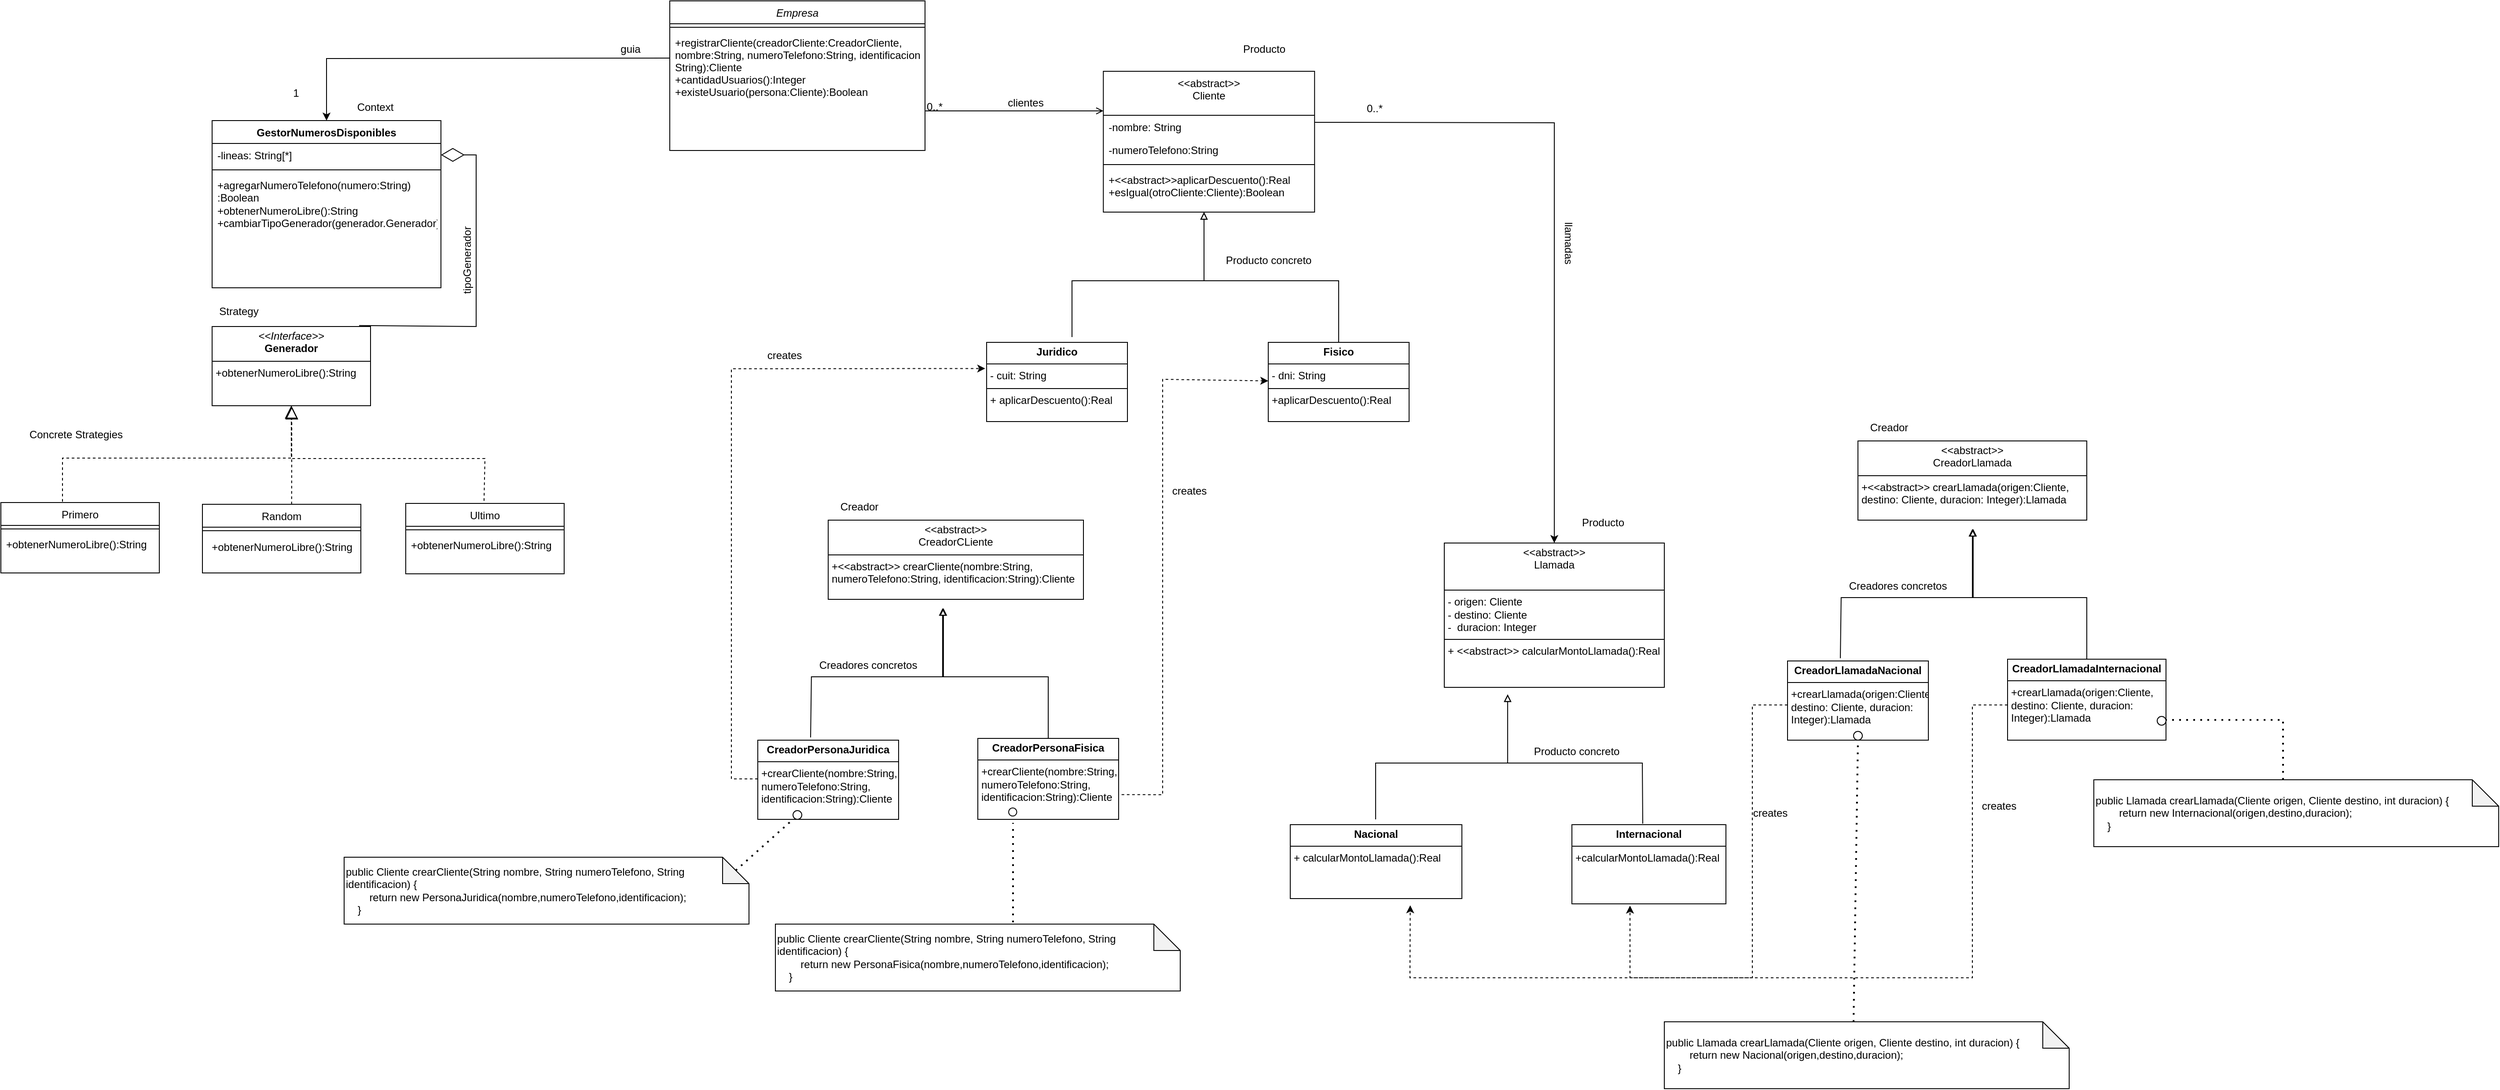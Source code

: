 <mxfile version="21.7.5" type="device">
  <diagram id="C5RBs43oDa-KdzZeNtuy" name="Page-1">
    <mxGraphModel dx="3871" dy="1607" grid="1" gridSize="10" guides="1" tooltips="1" connect="1" arrows="1" fold="1" page="1" pageScale="1" pageWidth="827" pageHeight="1169" math="0" shadow="0">
      <root>
        <mxCell id="WIyWlLk6GJQsqaUBKTNV-0" />
        <mxCell id="WIyWlLk6GJQsqaUBKTNV-1" parent="WIyWlLk6GJQsqaUBKTNV-0" />
        <mxCell id="zkfFHV4jXpPFQw0GAbJ--0" value="Empresa" style="swimlane;fontStyle=2;align=center;verticalAlign=top;childLayout=stackLayout;horizontal=1;startSize=26;horizontalStack=0;resizeParent=1;resizeLast=0;collapsible=1;marginBottom=0;rounded=0;shadow=0;strokeWidth=1;" parent="WIyWlLk6GJQsqaUBKTNV-1" vertex="1">
          <mxGeometry x="220" y="120" width="290" height="170" as="geometry">
            <mxRectangle x="230" y="140" width="160" height="26" as="alternateBounds" />
          </mxGeometry>
        </mxCell>
        <mxCell id="zkfFHV4jXpPFQw0GAbJ--4" value="" style="line;html=1;strokeWidth=1;align=left;verticalAlign=middle;spacingTop=-1;spacingLeft=3;spacingRight=3;rotatable=0;labelPosition=right;points=[];portConstraint=eastwest;" parent="zkfFHV4jXpPFQw0GAbJ--0" vertex="1">
          <mxGeometry y="26" width="290" height="8" as="geometry" />
        </mxCell>
        <mxCell id="zkfFHV4jXpPFQw0GAbJ--5" value="+registrarCliente(creadorCliente:CreadorCliente, &#xa;nombre:String, numeroTelefono:String, identificacion:&#xa;String):Cliente&#xa;+cantidadUsuarios():Integer&#xa;+existeUsuario(persona:Cliente):Boolean&#xa;" style="text;align=left;verticalAlign=top;spacingLeft=4;spacingRight=4;overflow=hidden;rotatable=0;points=[[0,0.5],[1,0.5]];portConstraint=eastwest;" parent="zkfFHV4jXpPFQw0GAbJ--0" vertex="1">
          <mxGeometry y="34" width="290" height="126" as="geometry" />
        </mxCell>
        <mxCell id="zkfFHV4jXpPFQw0GAbJ--6" value="Primero" style="swimlane;fontStyle=0;align=center;verticalAlign=top;childLayout=stackLayout;horizontal=1;startSize=26;horizontalStack=0;resizeParent=1;resizeLast=0;collapsible=1;marginBottom=0;rounded=0;shadow=0;strokeWidth=1;" parent="WIyWlLk6GJQsqaUBKTNV-1" vertex="1">
          <mxGeometry x="-540" y="690" width="180" height="80" as="geometry">
            <mxRectangle x="130" y="380" width="160" height="26" as="alternateBounds" />
          </mxGeometry>
        </mxCell>
        <mxCell id="zkfFHV4jXpPFQw0GAbJ--9" value="" style="line;html=1;strokeWidth=1;align=left;verticalAlign=middle;spacingTop=-1;spacingLeft=3;spacingRight=3;rotatable=0;labelPosition=right;points=[];portConstraint=eastwest;" parent="zkfFHV4jXpPFQw0GAbJ--6" vertex="1">
          <mxGeometry y="26" width="180" height="8" as="geometry" />
        </mxCell>
        <mxCell id="zkfFHV4jXpPFQw0GAbJ--10" value="+obtenerNumeroLibre():String" style="text;align=left;verticalAlign=top;spacingLeft=4;spacingRight=4;overflow=hidden;rotatable=0;points=[[0,0.5],[1,0.5]];portConstraint=eastwest;fontStyle=0" parent="zkfFHV4jXpPFQw0GAbJ--6" vertex="1">
          <mxGeometry y="34" width="180" height="26" as="geometry" />
        </mxCell>
        <mxCell id="zkfFHV4jXpPFQw0GAbJ--13" value="Random" style="swimlane;fontStyle=0;align=center;verticalAlign=top;childLayout=stackLayout;horizontal=1;startSize=26;horizontalStack=0;resizeParent=1;resizeLast=0;collapsible=1;marginBottom=0;rounded=0;shadow=0;strokeWidth=1;" parent="WIyWlLk6GJQsqaUBKTNV-1" vertex="1">
          <mxGeometry x="-311" y="692" width="180" height="78" as="geometry">
            <mxRectangle x="340" y="380" width="170" height="26" as="alternateBounds" />
          </mxGeometry>
        </mxCell>
        <mxCell id="zkfFHV4jXpPFQw0GAbJ--15" value="" style="line;html=1;strokeWidth=1;align=left;verticalAlign=middle;spacingTop=-1;spacingLeft=3;spacingRight=3;rotatable=0;labelPosition=right;points=[];portConstraint=eastwest;" parent="zkfFHV4jXpPFQw0GAbJ--13" vertex="1">
          <mxGeometry y="26" width="180" height="8" as="geometry" />
        </mxCell>
        <mxCell id="Xx8eTzvYltPEu-yEGiP8-4" value="+obtenerNumeroLibre():String" style="text;html=1;align=center;verticalAlign=middle;resizable=0;points=[];autosize=1;strokeColor=none;fillColor=none;" parent="zkfFHV4jXpPFQw0GAbJ--13" vertex="1">
          <mxGeometry y="34" width="180" height="30" as="geometry" />
        </mxCell>
        <mxCell id="Wg26lG1O8rk6EG-U_Jlt-9" style="edgeStyle=orthogonalEdgeStyle;rounded=0;orthogonalLoop=1;jettySize=auto;html=1;exitX=1;exitY=0.25;exitDx=0;exitDy=0;" parent="WIyWlLk6GJQsqaUBKTNV-1" target="Wg26lG1O8rk6EG-U_Jlt-20" edge="1">
          <mxGeometry relative="1" as="geometry">
            <mxPoint x="1058.62" y="483" as="targetPoint" />
            <mxPoint x="952.62" y="258" as="sourcePoint" />
          </mxGeometry>
        </mxCell>
        <mxCell id="zkfFHV4jXpPFQw0GAbJ--17" value="&lt;&lt;abstract&gt;&gt;&#xa;Cliente&#xa;" style="swimlane;fontStyle=0;align=center;verticalAlign=top;childLayout=stackLayout;horizontal=1;startSize=50;horizontalStack=0;resizeParent=1;resizeLast=0;collapsible=1;marginBottom=0;rounded=0;shadow=0;strokeWidth=1;" parent="WIyWlLk6GJQsqaUBKTNV-1" vertex="1">
          <mxGeometry x="712.62" y="200" width="240" height="160" as="geometry">
            <mxRectangle x="550" y="140" width="160" height="26" as="alternateBounds" />
          </mxGeometry>
        </mxCell>
        <mxCell id="zkfFHV4jXpPFQw0GAbJ--18" value="-nombre: String" style="text;align=left;verticalAlign=top;spacingLeft=4;spacingRight=4;overflow=hidden;rotatable=0;points=[[0,0.5],[1,0.5]];portConstraint=eastwest;" parent="zkfFHV4jXpPFQw0GAbJ--17" vertex="1">
          <mxGeometry y="50" width="240" height="26" as="geometry" />
        </mxCell>
        <mxCell id="zkfFHV4jXpPFQw0GAbJ--19" value="-numeroTelefono:String" style="text;align=left;verticalAlign=top;spacingLeft=4;spacingRight=4;overflow=hidden;rotatable=0;points=[[0,0.5],[1,0.5]];portConstraint=eastwest;rounded=0;shadow=0;html=0;" parent="zkfFHV4jXpPFQw0GAbJ--17" vertex="1">
          <mxGeometry y="76" width="240" height="26" as="geometry" />
        </mxCell>
        <mxCell id="zkfFHV4jXpPFQw0GAbJ--23" value="" style="line;html=1;strokeWidth=1;align=left;verticalAlign=middle;spacingTop=-1;spacingLeft=3;spacingRight=3;rotatable=0;labelPosition=right;points=[];portConstraint=eastwest;" parent="zkfFHV4jXpPFQw0GAbJ--17" vertex="1">
          <mxGeometry y="102" width="240" height="8" as="geometry" />
        </mxCell>
        <mxCell id="zkfFHV4jXpPFQw0GAbJ--25" value="+&lt;&lt;abstract&gt;&gt;aplicarDescuento():Real&#xa;+esIgual(otroCliente:Cliente):Boolean" style="text;align=left;verticalAlign=top;spacingLeft=4;spacingRight=4;overflow=hidden;rotatable=0;points=[[0,0.5],[1,0.5]];portConstraint=eastwest;" parent="zkfFHV4jXpPFQw0GAbJ--17" vertex="1">
          <mxGeometry y="110" width="240" height="50" as="geometry" />
        </mxCell>
        <mxCell id="zkfFHV4jXpPFQw0GAbJ--26" value="" style="endArrow=open;shadow=0;strokeWidth=1;rounded=0;curved=0;endFill=1;edgeStyle=elbowEdgeStyle;elbow=vertical;" parent="WIyWlLk6GJQsqaUBKTNV-1" source="zkfFHV4jXpPFQw0GAbJ--0" target="zkfFHV4jXpPFQw0GAbJ--17" edge="1">
          <mxGeometry x="0.5" y="41" relative="1" as="geometry">
            <mxPoint x="380" y="192" as="sourcePoint" />
            <mxPoint x="540" y="192" as="targetPoint" />
            <mxPoint x="-40" y="32" as="offset" />
          </mxGeometry>
        </mxCell>
        <mxCell id="zkfFHV4jXpPFQw0GAbJ--27" value="0..*" style="resizable=0;align=left;verticalAlign=bottom;labelBackgroundColor=none;fontSize=12;" parent="zkfFHV4jXpPFQw0GAbJ--26" connectable="0" vertex="1">
          <mxGeometry x="-1" relative="1" as="geometry">
            <mxPoint y="4" as="offset" />
          </mxGeometry>
        </mxCell>
        <mxCell id="zkfFHV4jXpPFQw0GAbJ--29" value="clientes" style="text;html=1;resizable=0;points=[];;align=center;verticalAlign=middle;labelBackgroundColor=none;rounded=0;shadow=0;strokeWidth=1;fontSize=12;" parent="zkfFHV4jXpPFQw0GAbJ--26" vertex="1" connectable="0">
          <mxGeometry x="0.5" y="49" relative="1" as="geometry">
            <mxPoint x="-38" y="40" as="offset" />
          </mxGeometry>
        </mxCell>
        <mxCell id="Wg26lG1O8rk6EG-U_Jlt-22" value="0..*" style="resizable=0;align=left;verticalAlign=bottom;labelBackgroundColor=none;fontSize=12;" parent="zkfFHV4jXpPFQw0GAbJ--26" connectable="0" vertex="1">
          <mxGeometry x="-1" relative="1" as="geometry">
            <mxPoint x="500" y="6" as="offset" />
          </mxGeometry>
        </mxCell>
        <mxCell id="Wg26lG1O8rk6EG-U_Jlt-2" value="GestorNumerosDisponibles" style="swimlane;fontStyle=1;align=center;verticalAlign=top;childLayout=stackLayout;horizontal=1;startSize=26;horizontalStack=0;resizeParent=1;resizeParentMax=0;resizeLast=0;collapsible=1;marginBottom=0;whiteSpace=wrap;html=1;" parent="WIyWlLk6GJQsqaUBKTNV-1" vertex="1">
          <mxGeometry x="-300" y="256" width="260" height="190" as="geometry" />
        </mxCell>
        <mxCell id="Wg26lG1O8rk6EG-U_Jlt-3" value="-lineas: String[*]" style="text;strokeColor=none;fillColor=none;align=left;verticalAlign=top;spacingLeft=4;spacingRight=4;overflow=hidden;rotatable=0;points=[[0,0.5],[1,0.5]];portConstraint=eastwest;whiteSpace=wrap;html=1;" parent="Wg26lG1O8rk6EG-U_Jlt-2" vertex="1">
          <mxGeometry y="26" width="260" height="26" as="geometry" />
        </mxCell>
        <mxCell id="Wg26lG1O8rk6EG-U_Jlt-4" value="" style="line;strokeWidth=1;fillColor=none;align=left;verticalAlign=middle;spacingTop=-1;spacingLeft=3;spacingRight=3;rotatable=0;labelPosition=right;points=[];portConstraint=eastwest;strokeColor=inherit;" parent="Wg26lG1O8rk6EG-U_Jlt-2" vertex="1">
          <mxGeometry y="52" width="260" height="8" as="geometry" />
        </mxCell>
        <mxCell id="Wg26lG1O8rk6EG-U_Jlt-5" value="+agregarNumeroTelefono(numero:String)&lt;div style=&quot;background-color:#2f2f2f;padding:0px 0px 0px 2px;&quot;&gt;&lt;div style=&quot;color: rgb(170, 170, 170); font-family: &amp;quot;Courier New&amp;quot;; font-size: 10pt; white-space: pre;&quot;&gt;&lt;p style=&quot;background-color:#373737;margin:0;&quot;&gt;&lt;span style=&quot;color:#d9e8f7;&quot;&gt;&lt;/span&gt;&lt;/p&gt;&lt;/div&gt;&lt;/div&gt;&lt;div&gt;:Boolean&lt;/div&gt;&lt;div&gt;+obtenerNumeroLibre():String&lt;/div&gt;&lt;div&gt;+cambiarTipoGenerador(generador.Generador)&lt;/div&gt;" style="text;strokeColor=none;fillColor=none;align=left;verticalAlign=top;spacingLeft=4;spacingRight=4;overflow=hidden;rotatable=0;points=[[0,0.5],[1,0.5]];portConstraint=eastwest;whiteSpace=wrap;html=1;" parent="Wg26lG1O8rk6EG-U_Jlt-2" vertex="1">
          <mxGeometry y="60" width="260" height="130" as="geometry" />
        </mxCell>
        <mxCell id="Wg26lG1O8rk6EG-U_Jlt-1" style="edgeStyle=orthogonalEdgeStyle;rounded=0;orthogonalLoop=1;jettySize=auto;html=1;exitX=0;exitY=0.5;exitDx=0;exitDy=0;" parent="WIyWlLk6GJQsqaUBKTNV-1" target="Wg26lG1O8rk6EG-U_Jlt-2" edge="1">
          <mxGeometry relative="1" as="geometry">
            <mxPoint x="70" y="320" as="targetPoint" />
            <mxPoint x="220" y="185" as="sourcePoint" />
          </mxGeometry>
        </mxCell>
        <mxCell id="Wg26lG1O8rk6EG-U_Jlt-6" value="1" style="text;html=1;align=center;verticalAlign=middle;resizable=0;points=[];autosize=1;strokeColor=none;fillColor=none;" parent="WIyWlLk6GJQsqaUBKTNV-1" vertex="1">
          <mxGeometry x="-220" y="210" width="30" height="30" as="geometry" />
        </mxCell>
        <mxCell id="Wg26lG1O8rk6EG-U_Jlt-8" value="guia" style="text;html=1;align=center;verticalAlign=middle;resizable=0;points=[];autosize=1;strokeColor=none;fillColor=none;" parent="WIyWlLk6GJQsqaUBKTNV-1" vertex="1">
          <mxGeometry x="150" y="160" width="50" height="30" as="geometry" />
        </mxCell>
        <mxCell id="Wg26lG1O8rk6EG-U_Jlt-20" value="&lt;p style=&quot;margin:0px;margin-top:4px;text-align:center;&quot;&gt;&amp;lt;&amp;lt;abstract&amp;gt;&amp;gt;&lt;br style=&quot;padding: 0px; margin: 0px;&quot;&gt;Llamada&lt;/p&gt;&lt;div style=&quot;padding: 0px; margin: 0px;&quot;&gt;&lt;br style=&quot;padding: 0px; margin: 0px; text-align: center; text-wrap: nowrap;&quot;&gt;&lt;/div&gt;&lt;hr size=&quot;1&quot; style=&quot;border-style:solid;&quot;&gt;&lt;p style=&quot;margin:0px;margin-left:4px;&quot;&gt;- origen: Cliente&lt;/p&gt;&lt;p style=&quot;margin:0px;margin-left:4px;&quot;&gt;- destino: Cliente&lt;/p&gt;&lt;p style=&quot;margin:0px;margin-left:4px;&quot;&gt;-&amp;nbsp; duracion: Integer&lt;/p&gt;&lt;hr size=&quot;1&quot; style=&quot;border-style:solid;&quot;&gt;&lt;p style=&quot;margin:0px;margin-left:4px;&quot;&gt;+ &amp;lt;&amp;lt;abstract&amp;gt;&amp;gt; calcularMontoLlamada():Real&lt;/p&gt;&lt;p style=&quot;margin:0px;margin-left:4px;&quot;&gt;&lt;br&gt;&lt;/p&gt;" style="verticalAlign=top;align=left;overflow=fill;html=1;whiteSpace=wrap;" parent="WIyWlLk6GJQsqaUBKTNV-1" vertex="1">
          <mxGeometry x="1100" y="736" width="250" height="164" as="geometry" />
        </mxCell>
        <mxCell id="Wg26lG1O8rk6EG-U_Jlt-23" value="llamadas" style="text;html=1;align=center;verticalAlign=middle;resizable=0;points=[];autosize=1;strokeColor=none;fillColor=none;rotation=90;" parent="WIyWlLk6GJQsqaUBKTNV-1" vertex="1">
          <mxGeometry x="1206" y="380" width="70" height="30" as="geometry" />
        </mxCell>
        <mxCell id="Wg26lG1O8rk6EG-U_Jlt-24" value="Context" style="text;html=1;align=center;verticalAlign=middle;resizable=0;points=[];autosize=1;strokeColor=none;fillColor=none;" parent="WIyWlLk6GJQsqaUBKTNV-1" vertex="1">
          <mxGeometry x="-145" y="226" width="60" height="30" as="geometry" />
        </mxCell>
        <mxCell id="Wg26lG1O8rk6EG-U_Jlt-27" value="" style="endArrow=diamondThin;endFill=0;endSize=24;html=1;rounded=0;entryX=1;entryY=0.5;entryDx=0;entryDy=0;exitX=0.928;exitY=-0.013;exitDx=0;exitDy=0;exitPerimeter=0;" parent="WIyWlLk6GJQsqaUBKTNV-1" source="Wg26lG1O8rk6EG-U_Jlt-31" target="Wg26lG1O8rk6EG-U_Jlt-3" edge="1">
          <mxGeometry width="160" relative="1" as="geometry">
            <mxPoint x="-60" y="510" as="sourcePoint" />
            <mxPoint x="20" y="342.33" as="targetPoint" />
            <Array as="points">
              <mxPoint y="490" />
              <mxPoint y="295" />
            </Array>
          </mxGeometry>
        </mxCell>
        <mxCell id="Wg26lG1O8rk6EG-U_Jlt-28" value="tipoGenerador" style="text;html=1;align=center;verticalAlign=middle;resizable=0;points=[];autosize=1;strokeColor=none;fillColor=none;rotation=-90;" parent="WIyWlLk6GJQsqaUBKTNV-1" vertex="1">
          <mxGeometry x="-60" y="400" width="100" height="30" as="geometry" />
        </mxCell>
        <mxCell id="Wg26lG1O8rk6EG-U_Jlt-31" value="&lt;p style=&quot;margin:0px;margin-top:4px;text-align:center;&quot;&gt;&lt;i&gt;&amp;lt;&amp;lt;Interface&amp;gt;&amp;gt;&lt;/i&gt;&lt;br&gt;&lt;b&gt;Generador&lt;/b&gt;&lt;/p&gt;&lt;hr size=&quot;1&quot; style=&quot;border-style:solid;&quot;&gt;&lt;p style=&quot;margin:0px;margin-left:4px;&quot;&gt;+obtenerNumeroLibre():String&lt;/p&gt;" style="verticalAlign=top;align=left;overflow=fill;html=1;whiteSpace=wrap;" parent="WIyWlLk6GJQsqaUBKTNV-1" vertex="1">
          <mxGeometry x="-300" y="490" width="180" height="90" as="geometry" />
        </mxCell>
        <mxCell id="Xx8eTzvYltPEu-yEGiP8-0" value="" style="endArrow=block;dashed=1;endFill=0;endSize=12;html=1;rounded=0;exitX=0.563;exitY=0;exitDx=0;exitDy=0;exitPerimeter=0;" parent="WIyWlLk6GJQsqaUBKTNV-1" source="zkfFHV4jXpPFQw0GAbJ--13" edge="1">
          <mxGeometry width="160" relative="1" as="geometry">
            <mxPoint x="-208" y="693.98" as="sourcePoint" />
            <mxPoint x="-209.43" y="581" as="targetPoint" />
          </mxGeometry>
        </mxCell>
        <mxCell id="Xx8eTzvYltPEu-yEGiP8-1" value="" style="endArrow=block;dashed=1;endFill=0;endSize=12;html=1;rounded=0;" parent="WIyWlLk6GJQsqaUBKTNV-1" target="Wg26lG1O8rk6EG-U_Jlt-31" edge="1">
          <mxGeometry width="160" relative="1" as="geometry">
            <mxPoint x="-470" y="689" as="sourcePoint" />
            <mxPoint x="-210" y="585" as="targetPoint" />
            <Array as="points">
              <mxPoint x="-470" y="639.5" />
              <mxPoint x="-270" y="639.5" />
              <mxPoint x="-210" y="639.5" />
            </Array>
          </mxGeometry>
        </mxCell>
        <mxCell id="Xx8eTzvYltPEu-yEGiP8-2" value="" style="endArrow=block;dashed=1;endFill=0;endSize=12;html=1;rounded=0;exitX=0.556;exitY=-0.044;exitDx=0;exitDy=0;exitPerimeter=0;entryX=0.5;entryY=1;entryDx=0;entryDy=0;" parent="WIyWlLk6GJQsqaUBKTNV-1" target="Wg26lG1O8rk6EG-U_Jlt-31" edge="1">
          <mxGeometry width="160" relative="1" as="geometry">
            <mxPoint x="8.96" y="688.07" as="sourcePoint" />
            <mxPoint x="-210" y="580" as="targetPoint" />
            <Array as="points">
              <mxPoint x="10" y="640" />
              <mxPoint x="-100" y="640" />
              <mxPoint x="-210" y="640" />
            </Array>
          </mxGeometry>
        </mxCell>
        <mxCell id="Xx8eTzvYltPEu-yEGiP8-5" value="Strategy" style="text;html=1;align=center;verticalAlign=middle;resizable=0;points=[];autosize=1;strokeColor=none;fillColor=none;" parent="WIyWlLk6GJQsqaUBKTNV-1" vertex="1">
          <mxGeometry x="-305" y="458" width="70" height="30" as="geometry" />
        </mxCell>
        <mxCell id="Xx8eTzvYltPEu-yEGiP8-6" value="Concrete Strategies" style="text;html=1;align=center;verticalAlign=middle;resizable=0;points=[];autosize=1;strokeColor=none;fillColor=none;" parent="WIyWlLk6GJQsqaUBKTNV-1" vertex="1">
          <mxGeometry x="-520" y="598" width="130" height="30" as="geometry" />
        </mxCell>
        <mxCell id="Xx8eTzvYltPEu-yEGiP8-10" value="" style="endArrow=block;endFill=0;html=1;rounded=0;entryX=0.47;entryY=1.04;entryDx=0;entryDy=0;entryPerimeter=0;exitX=0.5;exitY=0;exitDx=0;exitDy=0;" parent="WIyWlLk6GJQsqaUBKTNV-1" source="Xx8eTzvYltPEu-yEGiP8-11" edge="1">
          <mxGeometry width="160" relative="1" as="geometry">
            <mxPoint x="990" y="506" as="sourcePoint" />
            <mxPoint x="827.0" y="360.0" as="targetPoint" />
            <Array as="points">
              <mxPoint x="980" y="438" />
              <mxPoint x="827" y="438" />
            </Array>
          </mxGeometry>
        </mxCell>
        <mxCell id="Xx8eTzvYltPEu-yEGiP8-11" value="&lt;p style=&quot;margin:0px;margin-top:4px;text-align:center;&quot;&gt;&lt;b&gt;Fisico&lt;/b&gt;&lt;/p&gt;&lt;hr size=&quot;1&quot; style=&quot;border-style:solid;&quot;&gt;&lt;p style=&quot;margin:0px;margin-left:4px;&quot;&gt;- dni: String&lt;/p&gt;&lt;hr size=&quot;1&quot; style=&quot;border-style:solid;&quot;&gt;&lt;p style=&quot;margin:0px;margin-left:4px;&quot;&gt;+aplicarDescuento():Real&lt;/p&gt;" style="verticalAlign=top;align=left;overflow=fill;html=1;whiteSpace=wrap;" parent="WIyWlLk6GJQsqaUBKTNV-1" vertex="1">
          <mxGeometry x="900" y="508" width="160" height="90" as="geometry" />
        </mxCell>
        <mxCell id="Xx8eTzvYltPEu-yEGiP8-12" value="&lt;p style=&quot;margin:0px;margin-top:4px;text-align:center;&quot;&gt;&lt;b&gt;Juridico&lt;/b&gt;&lt;/p&gt;&lt;hr size=&quot;1&quot; style=&quot;border-style:solid;&quot;&gt;&lt;p style=&quot;margin:0px;margin-left:4px;&quot;&gt;- cuit: String&lt;/p&gt;&lt;hr size=&quot;1&quot; style=&quot;border-style:solid;&quot;&gt;&lt;p style=&quot;margin:0px;margin-left:4px;&quot;&gt;+ aplicarDescuento():Real&lt;/p&gt;" style="verticalAlign=top;align=left;overflow=fill;html=1;whiteSpace=wrap;" parent="WIyWlLk6GJQsqaUBKTNV-1" vertex="1">
          <mxGeometry x="580" y="508" width="160" height="90" as="geometry" />
        </mxCell>
        <mxCell id="Xx8eTzvYltPEu-yEGiP8-13" value="" style="endArrow=block;endFill=0;html=1;rounded=0;entryX=0.47;entryY=1.04;entryDx=0;entryDy=0;entryPerimeter=0;" parent="WIyWlLk6GJQsqaUBKTNV-1" edge="1">
          <mxGeometry width="160" relative="1" as="geometry">
            <mxPoint x="677" y="502" as="sourcePoint" />
            <mxPoint x="827.0" y="360.0" as="targetPoint" />
            <Array as="points">
              <mxPoint x="677" y="438" />
              <mxPoint x="827" y="438" />
            </Array>
          </mxGeometry>
        </mxCell>
        <mxCell id="Xx8eTzvYltPEu-yEGiP8-15" value="&lt;p style=&quot;margin:0px;margin-top:4px;text-align:center;&quot;&gt;&lt;span style=&quot;text-wrap: nowrap;&quot;&gt;&amp;lt;&amp;lt;abstract&amp;gt;&amp;gt;&lt;/span&gt;&lt;br style=&quot;padding: 0px; margin: 0px; text-wrap: nowrap;&quot;&gt;&lt;span style=&quot;text-wrap: nowrap;&quot;&gt;CreadorCLiente&lt;/span&gt;&lt;br&gt;&lt;/p&gt;&lt;hr size=&quot;1&quot; style=&quot;border-style:solid;&quot;&gt;&lt;p style=&quot;margin:0px;margin-left:4px;&quot;&gt;+&amp;lt;&amp;lt;abstract&amp;gt;&amp;gt; crearCliente(nombre:String, numeroTelefono:String, identificacion:String):Cliente&lt;/p&gt;" style="verticalAlign=top;align=left;overflow=fill;html=1;whiteSpace=wrap;" parent="WIyWlLk6GJQsqaUBKTNV-1" vertex="1">
          <mxGeometry x="400" y="710" width="290" height="90" as="geometry" />
        </mxCell>
        <mxCell id="Xx8eTzvYltPEu-yEGiP8-17" value="Creador" style="text;html=1;align=center;verticalAlign=middle;resizable=0;points=[];autosize=1;strokeColor=none;fillColor=none;" parent="WIyWlLk6GJQsqaUBKTNV-1" vertex="1">
          <mxGeometry x="400" y="680" width="70" height="30" as="geometry" />
        </mxCell>
        <mxCell id="Xx8eTzvYltPEu-yEGiP8-18" value="" style="endArrow=block;endFill=0;html=1;rounded=0;entryX=0.47;entryY=1.04;entryDx=0;entryDy=0;entryPerimeter=0;exitX=0.5;exitY=0;exitDx=0;exitDy=0;" parent="WIyWlLk6GJQsqaUBKTNV-1" source="Xx8eTzvYltPEu-yEGiP8-20" edge="1">
          <mxGeometry width="160" relative="1" as="geometry">
            <mxPoint x="665.38" y="930" as="sourcePoint" />
            <mxPoint x="530.0" y="810.0" as="targetPoint" />
            <Array as="points">
              <mxPoint x="650" y="920" />
              <mxPoint x="650" y="888" />
              <mxPoint x="530" y="888" />
            </Array>
          </mxGeometry>
        </mxCell>
        <mxCell id="Xx8eTzvYltPEu-yEGiP8-19" value="&lt;p style=&quot;margin:0px;margin-top:4px;text-align:center;&quot;&gt;&lt;b&gt;CreadorPersonaJuridica&lt;/b&gt;&lt;/p&gt;&lt;hr size=&quot;1&quot; style=&quot;border-style:solid;&quot;&gt;&lt;p style=&quot;margin:0px;margin-left:4px;&quot;&gt;&lt;/p&gt;&lt;p style=&quot;margin:0px;margin-left:4px;&quot;&gt;+&lt;span style=&quot;background-color: initial;&quot;&gt;crearCliente(nombre:String, numeroTelefono:String, identificacion:String):Cliente&lt;/span&gt;&lt;/p&gt;" style="verticalAlign=top;align=left;overflow=fill;html=1;whiteSpace=wrap;" parent="WIyWlLk6GJQsqaUBKTNV-1" vertex="1">
          <mxGeometry x="320" y="960" width="160" height="90" as="geometry" />
        </mxCell>
        <mxCell id="Xx8eTzvYltPEu-yEGiP8-20" value="&lt;p style=&quot;margin:0px;margin-top:4px;text-align:center;&quot;&gt;&lt;b&gt;CreadorPersonaFisica&lt;/b&gt;&lt;/p&gt;&lt;hr size=&quot;1&quot; style=&quot;border-style:solid;&quot;&gt;&lt;p style=&quot;margin:0px;margin-left:4px;&quot;&gt;&lt;/p&gt;&lt;p style=&quot;margin:0px;margin-left:4px;&quot;&gt;+crearCliente(nombre:String, numeroTelefono:String, identificacion:String):Cliente&lt;br&gt;&lt;/p&gt;" style="verticalAlign=top;align=left;overflow=fill;html=1;whiteSpace=wrap;" parent="WIyWlLk6GJQsqaUBKTNV-1" vertex="1">
          <mxGeometry x="570" y="958" width="160" height="92" as="geometry" />
        </mxCell>
        <mxCell id="Xx8eTzvYltPEu-yEGiP8-21" value="" style="endArrow=block;endFill=0;html=1;rounded=0;entryX=0.47;entryY=1.04;entryDx=0;entryDy=0;entryPerimeter=0;exitX=0.375;exitY=-0.035;exitDx=0;exitDy=0;exitPerimeter=0;" parent="WIyWlLk6GJQsqaUBKTNV-1" source="Xx8eTzvYltPEu-yEGiP8-19" edge="1">
          <mxGeometry width="160" relative="1" as="geometry">
            <mxPoint x="380.0" y="999.816" as="sourcePoint" />
            <mxPoint x="530.92" y="810.0" as="targetPoint" />
            <Array as="points">
              <mxPoint x="380.92" y="888" />
              <mxPoint x="530.92" y="888" />
            </Array>
          </mxGeometry>
        </mxCell>
        <mxCell id="Xx8eTzvYltPEu-yEGiP8-23" value="Creadores concretos" style="text;html=1;align=center;verticalAlign=middle;resizable=0;points=[];autosize=1;strokeColor=none;fillColor=none;" parent="WIyWlLk6GJQsqaUBKTNV-1" vertex="1">
          <mxGeometry x="380" y="860" width="130" height="30" as="geometry" />
        </mxCell>
        <mxCell id="Xx8eTzvYltPEu-yEGiP8-25" value="" style="endArrow=classic;dashed=1;html=1;rounded=0;exitX=0;exitY=0.5;exitDx=0;exitDy=0;entryX=-0.01;entryY=0.33;entryDx=0;entryDy=0;entryPerimeter=0;endFill=1;" parent="WIyWlLk6GJQsqaUBKTNV-1" target="Xx8eTzvYltPEu-yEGiP8-12" edge="1">
          <mxGeometry width="50" height="50" relative="1" as="geometry">
            <mxPoint x="320" y="1004" as="sourcePoint" />
            <mxPoint x="410" y="639" as="targetPoint" />
            <Array as="points">
              <mxPoint x="290" y="1004" />
              <mxPoint x="290" y="930" />
              <mxPoint x="290" y="789" />
              <mxPoint x="290" y="538" />
            </Array>
          </mxGeometry>
        </mxCell>
        <mxCell id="Xx8eTzvYltPEu-yEGiP8-26" value="" style="endArrow=classic;dashed=1;html=1;rounded=0;exitX=1.021;exitY=0.694;exitDx=0;exitDy=0;endFill=1;exitPerimeter=0;" parent="WIyWlLk6GJQsqaUBKTNV-1" source="Xx8eTzvYltPEu-yEGiP8-20" target="Xx8eTzvYltPEu-yEGiP8-11" edge="1">
          <mxGeometry width="50" height="50" relative="1" as="geometry">
            <mxPoint x="810" y="1064" as="sourcePoint" />
            <mxPoint x="890" y="553" as="targetPoint" />
            <Array as="points">
              <mxPoint x="780" y="1022" />
              <mxPoint x="780" y="990" />
              <mxPoint x="780" y="849" />
              <mxPoint x="780" y="550" />
            </Array>
          </mxGeometry>
        </mxCell>
        <mxCell id="Xx8eTzvYltPEu-yEGiP8-27" value="Producto" style="text;html=1;align=center;verticalAlign=middle;resizable=0;points=[];autosize=1;strokeColor=none;fillColor=none;" parent="WIyWlLk6GJQsqaUBKTNV-1" vertex="1">
          <mxGeometry x="860" y="160" width="70" height="30" as="geometry" />
        </mxCell>
        <mxCell id="Xx8eTzvYltPEu-yEGiP8-28" value="Producto concreto" style="text;html=1;align=center;verticalAlign=middle;resizable=0;points=[];autosize=1;strokeColor=none;fillColor=none;" parent="WIyWlLk6GJQsqaUBKTNV-1" vertex="1">
          <mxGeometry x="840" y="400" width="120" height="30" as="geometry" />
        </mxCell>
        <mxCell id="Xx8eTzvYltPEu-yEGiP8-29" value="&lt;p style=&quot;margin:0px;margin-top:4px;text-align:center;&quot;&gt;&lt;span style=&quot;text-wrap: nowrap;&quot;&gt;&amp;lt;&amp;lt;abstract&amp;gt;&amp;gt;&lt;/span&gt;&lt;br style=&quot;padding: 0px; margin: 0px; text-wrap: nowrap;&quot;&gt;&lt;span style=&quot;text-wrap: nowrap;&quot;&gt;CreadorLlamada&lt;/span&gt;&lt;br&gt;&lt;/p&gt;&lt;hr size=&quot;1&quot; style=&quot;border-style:solid;&quot;&gt;&lt;p style=&quot;margin:0px;margin-left:4px;&quot;&gt;+&amp;lt;&amp;lt;abstract&amp;gt;&amp;gt; crearLlamada(origen:Cliente, destino: Cliente, duracion: Integer):Llamada&lt;/p&gt;" style="verticalAlign=top;align=left;overflow=fill;html=1;whiteSpace=wrap;" parent="WIyWlLk6GJQsqaUBKTNV-1" vertex="1">
          <mxGeometry x="1570" y="620" width="260" height="90" as="geometry" />
        </mxCell>
        <mxCell id="Xx8eTzvYltPEu-yEGiP8-30" value="Creador" style="text;html=1;align=center;verticalAlign=middle;resizable=0;points=[];autosize=1;strokeColor=none;fillColor=none;" parent="WIyWlLk6GJQsqaUBKTNV-1" vertex="1">
          <mxGeometry x="1570" y="590" width="70" height="30" as="geometry" />
        </mxCell>
        <mxCell id="Xx8eTzvYltPEu-yEGiP8-31" value="" style="endArrow=block;endFill=0;html=1;rounded=0;entryX=0.47;entryY=1.04;entryDx=0;entryDy=0;entryPerimeter=0;exitX=0.5;exitY=0;exitDx=0;exitDy=0;" parent="WIyWlLk6GJQsqaUBKTNV-1" source="Xx8eTzvYltPEu-yEGiP8-33" edge="1">
          <mxGeometry width="160" relative="1" as="geometry">
            <mxPoint x="1835.38" y="840" as="sourcePoint" />
            <mxPoint x="1700" y="720.0" as="targetPoint" />
            <Array as="points">
              <mxPoint x="1830" y="830" />
              <mxPoint x="1830" y="798" />
              <mxPoint x="1700" y="798" />
            </Array>
          </mxGeometry>
        </mxCell>
        <mxCell id="Xx8eTzvYltPEu-yEGiP8-32" value="&lt;p style=&quot;margin:0px;margin-top:4px;text-align:center;&quot;&gt;&lt;b&gt;CreadorLlamadaNacional&lt;/b&gt;&lt;/p&gt;&lt;hr size=&quot;1&quot; style=&quot;border-style:solid;&quot;&gt;&lt;p style=&quot;margin:0px;margin-left:4px;&quot;&gt;&lt;/p&gt;&lt;p style=&quot;margin:0px;margin-left:4px;&quot;&gt;+&lt;span style=&quot;background-color: initial;&quot;&gt;crearLlamada(origen:Cliente, destino: Cliente, duracion: Integer):Llamada&lt;/span&gt;&lt;/p&gt;" style="verticalAlign=top;align=left;overflow=fill;html=1;whiteSpace=wrap;" parent="WIyWlLk6GJQsqaUBKTNV-1" vertex="1">
          <mxGeometry x="1490" y="870" width="160" height="90" as="geometry" />
        </mxCell>
        <mxCell id="Xx8eTzvYltPEu-yEGiP8-33" value="&lt;p style=&quot;margin:0px;margin-top:4px;text-align:center;&quot;&gt;&lt;b&gt;CreadorLlamadaInternacional&lt;/b&gt;&lt;/p&gt;&lt;hr size=&quot;1&quot; style=&quot;border-style:solid;&quot;&gt;&lt;p style=&quot;margin:0px;margin-left:4px;&quot;&gt;&lt;/p&gt;&lt;p style=&quot;margin:0px;margin-left:4px;&quot;&gt;+&lt;span style=&quot;background-color: initial;&quot;&gt;crearLlamada(origen:Cliente, destino: Cliente, duracion: Integer):Llamada&lt;/span&gt;&lt;br&gt;&lt;/p&gt;" style="verticalAlign=top;align=left;overflow=fill;html=1;whiteSpace=wrap;" parent="WIyWlLk6GJQsqaUBKTNV-1" vertex="1">
          <mxGeometry x="1740" y="868" width="180" height="92" as="geometry" />
        </mxCell>
        <mxCell id="Xx8eTzvYltPEu-yEGiP8-34" value="" style="endArrow=block;endFill=0;html=1;rounded=0;entryX=0.47;entryY=1.04;entryDx=0;entryDy=0;entryPerimeter=0;exitX=0.375;exitY=-0.035;exitDx=0;exitDy=0;exitPerimeter=0;" parent="WIyWlLk6GJQsqaUBKTNV-1" source="Xx8eTzvYltPEu-yEGiP8-32" edge="1">
          <mxGeometry width="160" relative="1" as="geometry">
            <mxPoint x="1550.0" y="909.816" as="sourcePoint" />
            <mxPoint x="1700.92" y="720.0" as="targetPoint" />
            <Array as="points">
              <mxPoint x="1550.92" y="798" />
              <mxPoint x="1700.92" y="798" />
            </Array>
          </mxGeometry>
        </mxCell>
        <mxCell id="Xx8eTzvYltPEu-yEGiP8-35" value="Creadores concretos" style="text;html=1;align=center;verticalAlign=middle;resizable=0;points=[];autosize=1;strokeColor=none;fillColor=none;" parent="WIyWlLk6GJQsqaUBKTNV-1" vertex="1">
          <mxGeometry x="1550" y="770" width="130" height="30" as="geometry" />
        </mxCell>
        <mxCell id="Xx8eTzvYltPEu-yEGiP8-36" value="" style="endArrow=block;endFill=0;html=1;rounded=0;entryX=0.47;entryY=1.04;entryDx=0;entryDy=0;entryPerimeter=0;exitX=0.46;exitY=-0.013;exitDx=0;exitDy=0;exitPerimeter=0;" parent="WIyWlLk6GJQsqaUBKTNV-1" source="Xx8eTzvYltPEu-yEGiP8-37" edge="1">
          <mxGeometry width="160" relative="1" as="geometry">
            <mxPoint x="1335" y="1054" as="sourcePoint" />
            <mxPoint x="1172" y="908.0" as="targetPoint" />
            <Array as="points">
              <mxPoint x="1325" y="986" />
              <mxPoint x="1172" y="986" />
            </Array>
          </mxGeometry>
        </mxCell>
        <mxCell id="Xx8eTzvYltPEu-yEGiP8-37" value="&lt;p style=&quot;margin:0px;margin-top:4px;text-align:center;&quot;&gt;&lt;b&gt;Internacional&lt;/b&gt;&lt;/p&gt;&lt;hr size=&quot;1&quot; style=&quot;border-style:solid;&quot;&gt;&lt;p style=&quot;margin:0px;margin-left:4px;&quot;&gt;&lt;/p&gt;&lt;p style=&quot;margin:0px;margin-left:4px;&quot;&gt;+&lt;span style=&quot;background-color: initial;&quot;&gt;calcularMontoLlamada():Real&lt;/span&gt;&lt;/p&gt;&lt;p style=&quot;margin: 0px 0px 0px 4px;&quot;&gt;&lt;br&gt;&lt;/p&gt;" style="verticalAlign=top;align=left;overflow=fill;html=1;whiteSpace=wrap;" parent="WIyWlLk6GJQsqaUBKTNV-1" vertex="1">
          <mxGeometry x="1245" y="1056" width="175" height="90" as="geometry" />
        </mxCell>
        <mxCell id="Xx8eTzvYltPEu-yEGiP8-38" value="&lt;p style=&quot;margin:0px;margin-top:4px;text-align:center;&quot;&gt;&lt;b&gt;Nacional&lt;/b&gt;&lt;/p&gt;&lt;hr size=&quot;1&quot; style=&quot;border-style:solid;&quot;&gt;&lt;p style=&quot;margin:0px;margin-left:4px;&quot;&gt;&lt;/p&gt;&lt;p style=&quot;margin:0px;margin-left:4px;&quot;&gt;+&amp;nbsp;&lt;span style=&quot;background-color: initial;&quot;&gt;calcularMontoLlamada():Real&lt;/span&gt;&lt;/p&gt;&lt;p style=&quot;margin: 0px 0px 0px 4px;&quot;&gt;&lt;br&gt;&lt;/p&gt;" style="verticalAlign=top;align=left;overflow=fill;html=1;whiteSpace=wrap;" parent="WIyWlLk6GJQsqaUBKTNV-1" vertex="1">
          <mxGeometry x="925" y="1056" width="195" height="84" as="geometry" />
        </mxCell>
        <mxCell id="Xx8eTzvYltPEu-yEGiP8-39" value="" style="endArrow=block;endFill=0;html=1;rounded=0;entryX=0.47;entryY=1.04;entryDx=0;entryDy=0;entryPerimeter=0;" parent="WIyWlLk6GJQsqaUBKTNV-1" edge="1">
          <mxGeometry width="160" relative="1" as="geometry">
            <mxPoint x="1022" y="1050" as="sourcePoint" />
            <mxPoint x="1172" y="908.0" as="targetPoint" />
            <Array as="points">
              <mxPoint x="1022" y="986" />
              <mxPoint x="1172" y="986" />
            </Array>
          </mxGeometry>
        </mxCell>
        <mxCell id="Xx8eTzvYltPEu-yEGiP8-40" value="Producto concreto" style="text;html=1;align=center;verticalAlign=middle;resizable=0;points=[];autosize=1;strokeColor=none;fillColor=none;" parent="WIyWlLk6GJQsqaUBKTNV-1" vertex="1">
          <mxGeometry x="1190" y="958" width="120" height="30" as="geometry" />
        </mxCell>
        <mxCell id="Xx8eTzvYltPEu-yEGiP8-41" value="Producto" style="text;html=1;align=center;verticalAlign=middle;resizable=0;points=[];autosize=1;strokeColor=none;fillColor=none;" parent="WIyWlLk6GJQsqaUBKTNV-1" vertex="1">
          <mxGeometry x="1245" y="698" width="70" height="30" as="geometry" />
        </mxCell>
        <mxCell id="Xx8eTzvYltPEu-yEGiP8-42" value="" style="endArrow=classic;dashed=1;html=1;rounded=0;endFill=1;entryX=0.699;entryY=1.091;entryDx=0;entryDy=0;entryPerimeter=0;" parent="WIyWlLk6GJQsqaUBKTNV-1" target="Xx8eTzvYltPEu-yEGiP8-38" edge="1">
          <mxGeometry width="50" height="50" relative="1" as="geometry">
            <mxPoint x="1490" y="920" as="sourcePoint" />
            <mxPoint x="1537" y="672" as="targetPoint" />
            <Array as="points">
              <mxPoint x="1450" y="920" />
              <mxPoint x="1450" y="1230" />
              <mxPoint x="1280" y="1230" />
              <mxPoint x="1061" y="1230" />
            </Array>
          </mxGeometry>
        </mxCell>
        <mxCell id="Xx8eTzvYltPEu-yEGiP8-43" value="" style="endArrow=classic;dashed=1;html=1;rounded=0;endFill=1;entryX=0.699;entryY=1.091;entryDx=0;entryDy=0;entryPerimeter=0;" parent="WIyWlLk6GJQsqaUBKTNV-1" edge="1">
          <mxGeometry width="50" height="50" relative="1" as="geometry">
            <mxPoint x="1740" y="920" as="sourcePoint" />
            <mxPoint x="1311" y="1148" as="targetPoint" />
            <Array as="points">
              <mxPoint x="1700" y="920" />
              <mxPoint x="1700" y="1230" />
              <mxPoint x="1530" y="1230" />
              <mxPoint x="1311" y="1230" />
            </Array>
          </mxGeometry>
        </mxCell>
        <mxCell id="C6rPXKQVcsXr_89lkJPm-0" value="Ultimo" style="swimlane;fontStyle=0;align=center;verticalAlign=top;childLayout=stackLayout;horizontal=1;startSize=26;horizontalStack=0;resizeParent=1;resizeLast=0;collapsible=1;marginBottom=0;rounded=0;shadow=0;strokeWidth=1;" vertex="1" parent="WIyWlLk6GJQsqaUBKTNV-1">
          <mxGeometry x="-80" y="691" width="180" height="80" as="geometry">
            <mxRectangle x="130" y="380" width="160" height="26" as="alternateBounds" />
          </mxGeometry>
        </mxCell>
        <mxCell id="C6rPXKQVcsXr_89lkJPm-1" value="" style="line;html=1;strokeWidth=1;align=left;verticalAlign=middle;spacingTop=-1;spacingLeft=3;spacingRight=3;rotatable=0;labelPosition=right;points=[];portConstraint=eastwest;" vertex="1" parent="C6rPXKQVcsXr_89lkJPm-0">
          <mxGeometry y="26" width="180" height="8" as="geometry" />
        </mxCell>
        <mxCell id="C6rPXKQVcsXr_89lkJPm-2" value="+obtenerNumeroLibre():String" style="text;align=left;verticalAlign=top;spacingLeft=4;spacingRight=4;overflow=hidden;rotatable=0;points=[[0,0.5],[1,0.5]];portConstraint=eastwest;fontStyle=0" vertex="1" parent="C6rPXKQVcsXr_89lkJPm-0">
          <mxGeometry y="34" width="180" height="26" as="geometry" />
        </mxCell>
        <mxCell id="C6rPXKQVcsXr_89lkJPm-3" value="creates" style="text;html=1;align=center;verticalAlign=middle;resizable=0;points=[];autosize=1;strokeColor=none;fillColor=none;" vertex="1" parent="WIyWlLk6GJQsqaUBKTNV-1">
          <mxGeometry x="320" y="508" width="60" height="30" as="geometry" />
        </mxCell>
        <mxCell id="C6rPXKQVcsXr_89lkJPm-4" value="creates" style="text;html=1;align=center;verticalAlign=middle;resizable=0;points=[];autosize=1;strokeColor=none;fillColor=none;" vertex="1" parent="WIyWlLk6GJQsqaUBKTNV-1">
          <mxGeometry x="780" y="662" width="60" height="30" as="geometry" />
        </mxCell>
        <mxCell id="C6rPXKQVcsXr_89lkJPm-5" value="creates" style="text;html=1;align=center;verticalAlign=middle;resizable=0;points=[];autosize=1;strokeColor=none;fillColor=none;" vertex="1" parent="WIyWlLk6GJQsqaUBKTNV-1">
          <mxGeometry x="1440" y="1028" width="60" height="30" as="geometry" />
        </mxCell>
        <mxCell id="C6rPXKQVcsXr_89lkJPm-6" value="creates" style="text;html=1;align=center;verticalAlign=middle;resizable=0;points=[];autosize=1;strokeColor=none;fillColor=none;" vertex="1" parent="WIyWlLk6GJQsqaUBKTNV-1">
          <mxGeometry x="1700" y="1020" width="60" height="30" as="geometry" />
        </mxCell>
        <mxCell id="C6rPXKQVcsXr_89lkJPm-7" value="&lt;div&gt;public Cliente crearCliente(String nombre, String numeroTelefono, String identificacion) {&lt;/div&gt;&lt;div&gt;&lt;span style=&quot;white-space: pre;&quot;&gt;&#x9;&lt;/span&gt;return new PersonaFisica(nombre,numeroTelefono,identificacion);&lt;span style=&quot;&quot;&gt;&lt;/span&gt;&lt;/div&gt;&lt;div style=&quot;&quot;&gt;&lt;span style=&quot;&quot;&gt;&lt;span style=&quot;&quot;&gt;&lt;span style=&quot;white-space: pre;&quot;&gt;&amp;nbsp;&amp;nbsp;&amp;nbsp;&amp;nbsp;&lt;/span&gt;&lt;/span&gt;}&lt;/span&gt;&lt;/div&gt;" style="shape=note;whiteSpace=wrap;html=1;backgroundOutline=1;darkOpacity=0.05;align=left;" vertex="1" parent="WIyWlLk6GJQsqaUBKTNV-1">
          <mxGeometry x="340" y="1169" width="460" height="76" as="geometry" />
        </mxCell>
        <mxCell id="C6rPXKQVcsXr_89lkJPm-10" value="" style="group" vertex="1" connectable="0" parent="WIyWlLk6GJQsqaUBKTNV-1">
          <mxGeometry x="605" y="1037" width="10" height="130" as="geometry" />
        </mxCell>
        <mxCell id="C6rPXKQVcsXr_89lkJPm-8" value="" style="endArrow=none;dashed=1;html=1;dashPattern=1 3;strokeWidth=2;rounded=0;" edge="1" parent="C6rPXKQVcsXr_89lkJPm-10">
          <mxGeometry width="50" height="50" relative="1" as="geometry">
            <mxPoint x="5" y="130.0" as="sourcePoint" />
            <mxPoint x="5" y="16.957" as="targetPoint" />
          </mxGeometry>
        </mxCell>
        <mxCell id="C6rPXKQVcsXr_89lkJPm-9" value="" style="ellipse;whiteSpace=wrap;html=1;aspect=fixed;" vertex="1" parent="C6rPXKQVcsXr_89lkJPm-10">
          <mxGeometry width="9.286" height="9.286" as="geometry" />
        </mxCell>
        <mxCell id="C6rPXKQVcsXr_89lkJPm-11" value="&lt;div&gt;public Cliente crearCliente(String nombre, String numeroTelefono, String identificacion) {&lt;span style=&quot;&quot;&gt;&lt;/span&gt;&lt;/div&gt;&lt;div&gt;&lt;span style=&quot;&quot;&gt;&lt;span style=&quot;&quot;&gt;&lt;span style=&quot;white-space: pre;&quot;&gt;&amp;nbsp;&amp;nbsp;&amp;nbsp;&amp;nbsp;&lt;/span&gt;&lt;span style=&quot;white-space: pre;&quot;&gt;&amp;nbsp;&amp;nbsp;&amp;nbsp;&amp;nbsp;&lt;/span&gt;&lt;/span&gt;return new PersonaJuridica(nombre,numeroTelefono,identificacion);&lt;/span&gt;&lt;/div&gt;&lt;div&gt;&lt;span style=&quot;&quot;&gt;&lt;span style=&quot;&quot;&gt;&lt;span style=&quot;white-space: pre;&quot;&gt;&amp;nbsp;&amp;nbsp;&amp;nbsp;&amp;nbsp;&lt;/span&gt;&lt;/span&gt;}&lt;/span&gt;&lt;/div&gt;" style="shape=note;whiteSpace=wrap;html=1;backgroundOutline=1;darkOpacity=0.05;align=left;" vertex="1" parent="WIyWlLk6GJQsqaUBKTNV-1">
          <mxGeometry x="-150" y="1093" width="460" height="76" as="geometry" />
        </mxCell>
        <mxCell id="C6rPXKQVcsXr_89lkJPm-15" value="" style="endArrow=none;dashed=1;html=1;dashPattern=1 3;strokeWidth=2;rounded=0;exitX=0;exitY=0;exitDx=445;exitDy=15;exitPerimeter=0;entryX=0.25;entryY=1;entryDx=0;entryDy=0;" edge="1" parent="WIyWlLk6GJQsqaUBKTNV-1" source="C6rPXKQVcsXr_89lkJPm-11" target="Xx8eTzvYltPEu-yEGiP8-19">
          <mxGeometry width="50" height="50" relative="1" as="geometry">
            <mxPoint x="220" y="1090" as="sourcePoint" />
            <mxPoint x="270" y="1040" as="targetPoint" />
          </mxGeometry>
        </mxCell>
        <mxCell id="C6rPXKQVcsXr_89lkJPm-16" value="" style="ellipse;whiteSpace=wrap;html=1;aspect=fixed;" vertex="1" parent="WIyWlLk6GJQsqaUBKTNV-1">
          <mxGeometry x="360" y="1040" width="10" height="10" as="geometry" />
        </mxCell>
        <mxCell id="C6rPXKQVcsXr_89lkJPm-17" value="&lt;div&gt;public Llamada crearLlamada(Cliente origen, Cliente destino, int duracion) {&lt;span style=&quot;&quot;&gt;&lt;/span&gt;&lt;/div&gt;&lt;div&gt;&lt;span style=&quot;&quot;&gt;&lt;span style=&quot;&quot;&gt;&lt;span style=&quot;white-space: pre;&quot;&gt;&amp;nbsp;&amp;nbsp;&amp;nbsp;&amp;nbsp;&lt;/span&gt;&lt;span style=&quot;white-space: pre;&quot;&gt;&amp;nbsp;&amp;nbsp;&amp;nbsp;&amp;nbsp;&lt;/span&gt;&lt;/span&gt;return new Internacional(origen,destino,duracion);&lt;/span&gt;&lt;/div&gt;&lt;div&gt;&lt;span style=&quot;&quot;&gt;&lt;span style=&quot;&quot;&gt;&lt;span style=&quot;white-space: pre;&quot;&gt;&amp;nbsp;&amp;nbsp;&amp;nbsp;&amp;nbsp;&lt;/span&gt;&lt;/span&gt;}&lt;/span&gt;&lt;/div&gt;" style="shape=note;whiteSpace=wrap;html=1;backgroundOutline=1;darkOpacity=0.05;align=left;" vertex="1" parent="WIyWlLk6GJQsqaUBKTNV-1">
          <mxGeometry x="1838" y="1005" width="460" height="76" as="geometry" />
        </mxCell>
        <mxCell id="C6rPXKQVcsXr_89lkJPm-18" value="" style="endArrow=none;dashed=1;html=1;dashPattern=1 3;strokeWidth=2;rounded=0;exitX=0;exitY=0;exitDx=215;exitDy=0;exitPerimeter=0;entryX=1;entryY=0.75;entryDx=0;entryDy=0;edgeStyle=orthogonalEdgeStyle;" edge="1" parent="WIyWlLk6GJQsqaUBKTNV-1" source="C6rPXKQVcsXr_89lkJPm-17" target="Xx8eTzvYltPEu-yEGiP8-33">
          <mxGeometry width="50" height="50" relative="1" as="geometry">
            <mxPoint x="1420" y="1090" as="sourcePoint" />
            <mxPoint x="1470" y="1040" as="targetPoint" />
          </mxGeometry>
        </mxCell>
        <mxCell id="C6rPXKQVcsXr_89lkJPm-19" value="" style="ellipse;whiteSpace=wrap;html=1;aspect=fixed;" vertex="1" parent="WIyWlLk6GJQsqaUBKTNV-1">
          <mxGeometry x="1910" y="933" width="10" height="10" as="geometry" />
        </mxCell>
        <mxCell id="C6rPXKQVcsXr_89lkJPm-20" value="&lt;div&gt;public Llamada crearLlamada(Cliente origen, Cliente destino, int duracion) {&lt;span style=&quot;&quot;&gt;&lt;/span&gt;&lt;/div&gt;&lt;div&gt;&lt;span style=&quot;&quot;&gt;&lt;span style=&quot;&quot;&gt;&lt;span style=&quot;white-space: pre;&quot;&gt;&amp;nbsp;&amp;nbsp;&amp;nbsp;&amp;nbsp;&lt;/span&gt;&lt;span style=&quot;white-space: pre;&quot;&gt;&amp;nbsp;&amp;nbsp;&amp;nbsp;&amp;nbsp;&lt;/span&gt;&lt;/span&gt;return new Nacional(origen,destino,duracion);&lt;/span&gt;&lt;/div&gt;&lt;div&gt;&lt;span style=&quot;&quot;&gt;&lt;span style=&quot;&quot;&gt;&lt;span style=&quot;white-space: pre;&quot;&gt;&amp;nbsp;&amp;nbsp;&amp;nbsp;&amp;nbsp;&lt;/span&gt;&lt;/span&gt;}&lt;/span&gt;&lt;/div&gt;" style="shape=note;whiteSpace=wrap;html=1;backgroundOutline=1;darkOpacity=0.05;align=left;" vertex="1" parent="WIyWlLk6GJQsqaUBKTNV-1">
          <mxGeometry x="1350" y="1280" width="460" height="76" as="geometry" />
        </mxCell>
        <mxCell id="C6rPXKQVcsXr_89lkJPm-21" value="" style="endArrow=none;dashed=1;html=1;dashPattern=1 3;strokeWidth=2;rounded=0;exitX=0;exitY=0;exitDx=215;exitDy=0;exitPerimeter=0;entryX=0.5;entryY=1;entryDx=0;entryDy=0;" edge="1" parent="WIyWlLk6GJQsqaUBKTNV-1" source="C6rPXKQVcsXr_89lkJPm-20" target="Xx8eTzvYltPEu-yEGiP8-32">
          <mxGeometry width="50" height="50" relative="1" as="geometry">
            <mxPoint x="1700" y="1130" as="sourcePoint" />
            <mxPoint x="1750" y="1080" as="targetPoint" />
          </mxGeometry>
        </mxCell>
        <mxCell id="C6rPXKQVcsXr_89lkJPm-22" value="" style="ellipse;whiteSpace=wrap;html=1;aspect=fixed;" vertex="1" parent="WIyWlLk6GJQsqaUBKTNV-1">
          <mxGeometry x="1565" y="950" width="10" height="10" as="geometry" />
        </mxCell>
      </root>
    </mxGraphModel>
  </diagram>
</mxfile>
